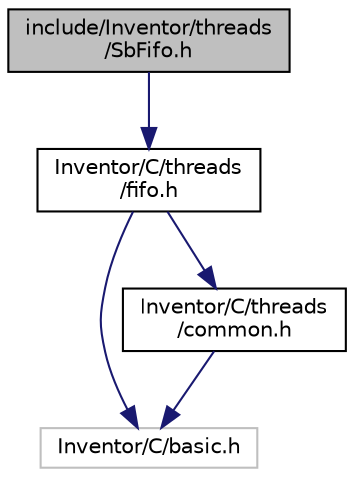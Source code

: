 digraph "include/Inventor/threads/SbFifo.h"
{
 // LATEX_PDF_SIZE
  edge [fontname="Helvetica",fontsize="10",labelfontname="Helvetica",labelfontsize="10"];
  node [fontname="Helvetica",fontsize="10",shape=record];
  Node1 [label="include/Inventor/threads\l/SbFifo.h",height=0.2,width=0.4,color="black", fillcolor="grey75", style="filled", fontcolor="black",tooltip=" "];
  Node1 -> Node2 [color="midnightblue",fontsize="10",style="solid",fontname="Helvetica"];
  Node2 [label="Inventor/C/threads\l/fifo.h",height=0.2,width=0.4,color="black", fillcolor="white", style="filled",URL="$fifo_8h.html",tooltip=" "];
  Node2 -> Node3 [color="midnightblue",fontsize="10",style="solid",fontname="Helvetica"];
  Node3 [label="Inventor/C/basic.h",height=0.2,width=0.4,color="grey75", fillcolor="white", style="filled",tooltip=" "];
  Node2 -> Node4 [color="midnightblue",fontsize="10",style="solid",fontname="Helvetica"];
  Node4 [label="Inventor/C/threads\l/common.h",height=0.2,width=0.4,color="black", fillcolor="white", style="filled",URL="$include_2Inventor_2C_2threads_2common_8h.html",tooltip=" "];
  Node4 -> Node3 [color="midnightblue",fontsize="10",style="solid",fontname="Helvetica"];
}
